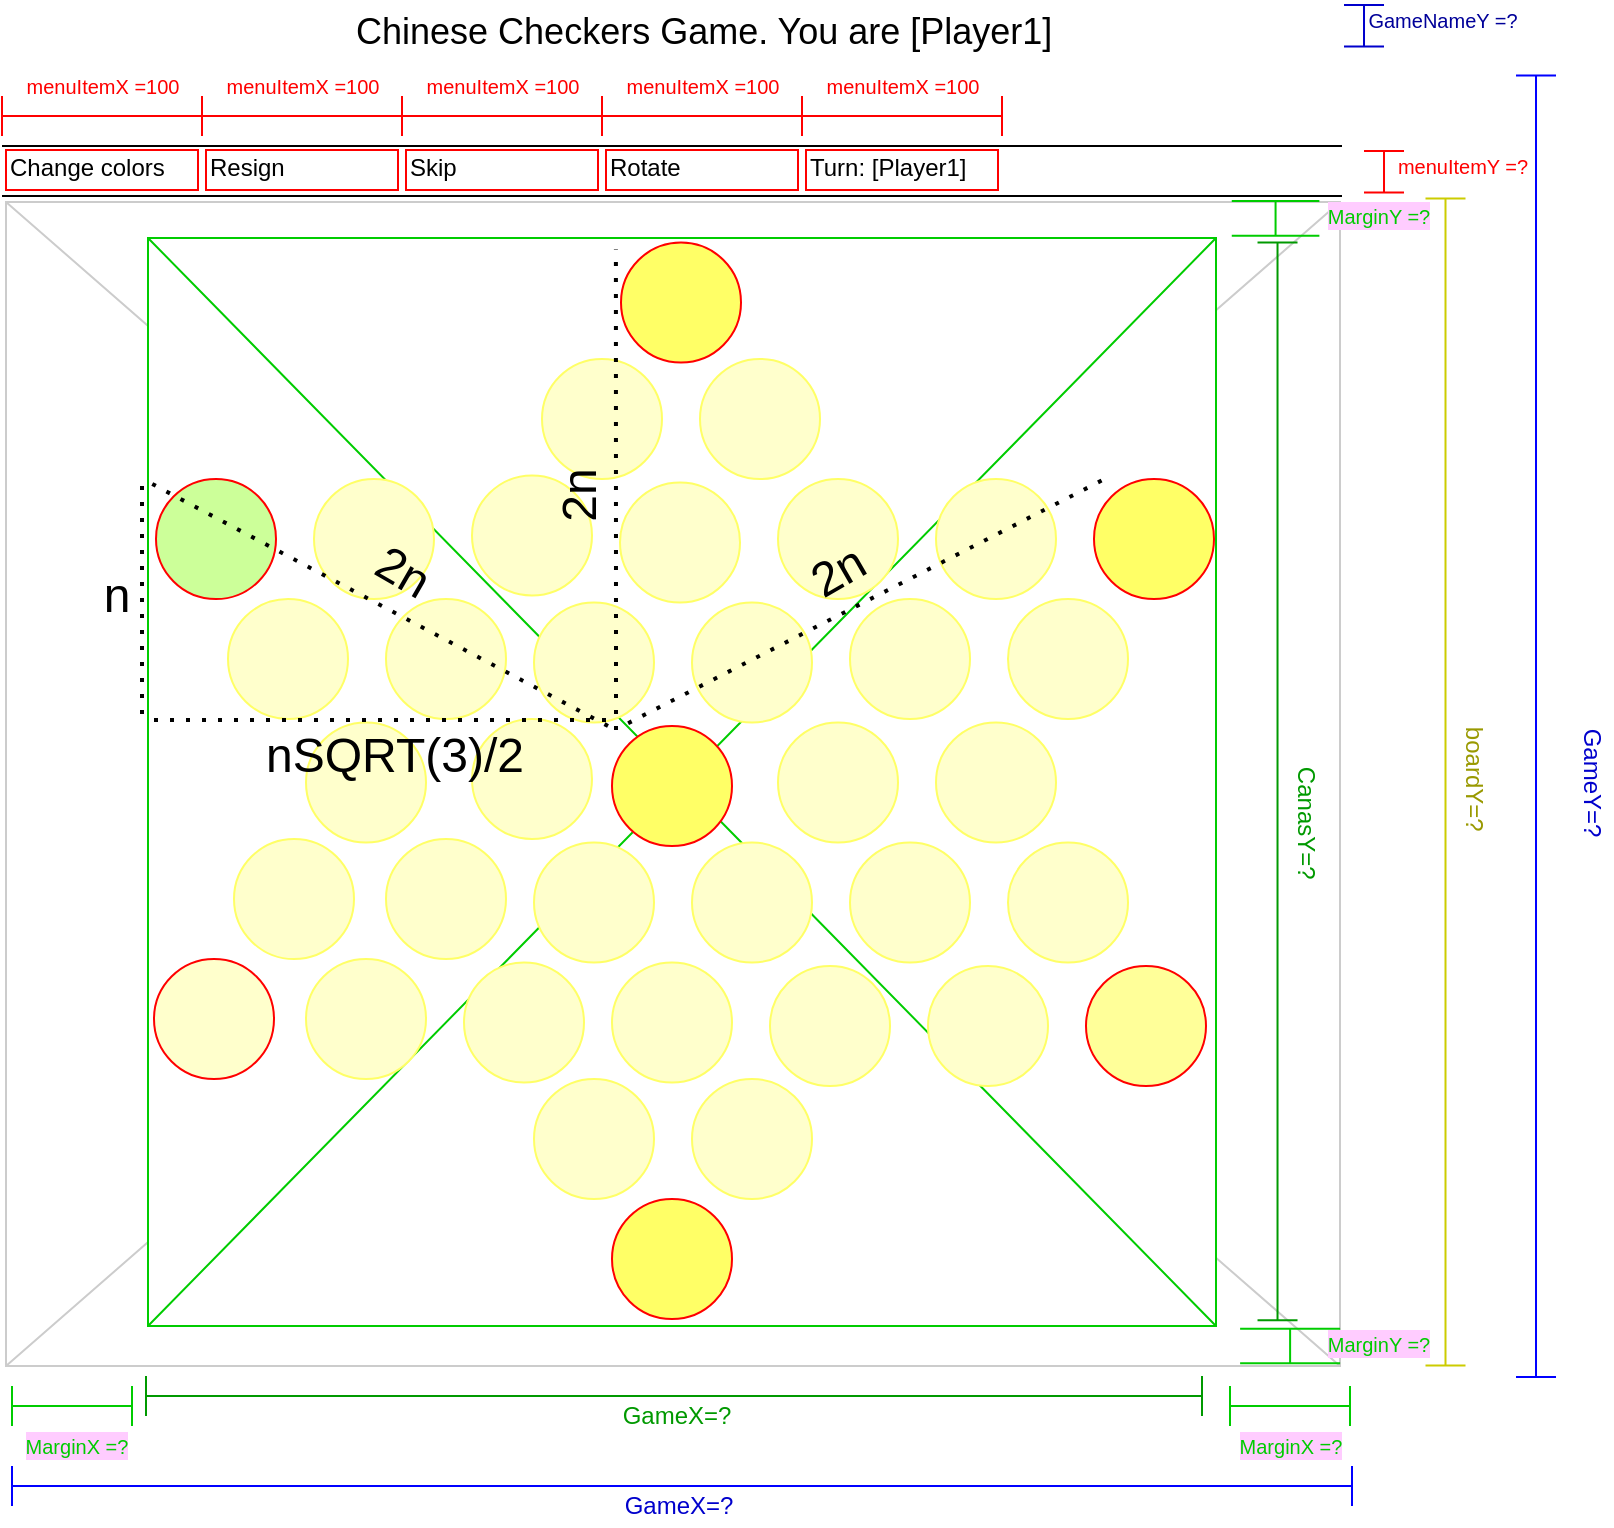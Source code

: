<mxfile version="14.1.1" type="github">
  <diagram name="Page-1" id="f1b7ffb7-ca1e-a977-7cf5-a751b3c06c05">
    <mxGraphModel dx="1651" dy="735" grid="1" gridSize="10" guides="1" tooltips="1" connect="1" arrows="1" fold="1" page="1" pageScale="1" pageWidth="826" pageHeight="1169" background="#ffffff" math="0" shadow="0">
      <root>
        <mxCell id="0" />
        <mxCell id="1" parent="0" />
        <mxCell id="13" value="" style="verticalLabelPosition=bottom;verticalAlign=top;strokeWidth=1;shape=mxgraph.mockup.graphics.iconGrid;strokeColor=#CCCCCC;gridSize=1,1;" parent="1" vertex="1">
          <mxGeometry x="2" y="108" width="667" height="582" as="geometry" />
        </mxCell>
        <mxCell id="2" value="Chinese Checkers Game. You are [Player1]" style="text;spacingTop=-5;fontSize=18;fontStyle=0" parent="1" vertex="1">
          <mxGeometry x="175" y="10" width="350" height="30" as="geometry" />
        </mxCell>
        <mxCell id="3" value="" style="line;strokeWidth=1" parent="1" vertex="1">
          <mxGeometry y="75" width="670" height="10" as="geometry" />
        </mxCell>
        <mxCell id="4" value="" style="line;strokeWidth=1" parent="1" vertex="1">
          <mxGeometry y="100" width="670" height="10" as="geometry" />
        </mxCell>
        <mxCell id="5" value="Change colors" style="text;spacingTop=-5;strokeColor=#FF0000;" parent="1" vertex="1">
          <mxGeometry x="2" y="82" width="96" height="20" as="geometry" />
        </mxCell>
        <mxCell id="onRxSC0vhNo62aeHE-lM-69" value="" style="shape=crossbar;whiteSpace=wrap;html=1;rounded=1;rotation=-90;strokeColor=#CCCC00;fillColor=#FFFF66;shadow=0;" vertex="1" parent="1">
          <mxGeometry x="430" y="388" width="583.5" height="20" as="geometry" />
        </mxCell>
        <mxCell id="onRxSC0vhNo62aeHE-lM-70" value="" style="shape=crossbar;whiteSpace=wrap;html=1;rounded=1;rotation=0;strokeColor=#0000FF;fillColor=#FFFFFF;shadow=0;" vertex="1" parent="1">
          <mxGeometry x="5" y="740" width="670" height="20" as="geometry" />
        </mxCell>
        <mxCell id="onRxSC0vhNo62aeHE-lM-72" value="" style="shape=crossbar;whiteSpace=wrap;html=1;rounded=1;rotation=0;strokeColor=#FF0000;fillColor=#FFFFFF;shadow=0;" vertex="1" parent="1">
          <mxGeometry y="55" width="100" height="20" as="geometry" />
        </mxCell>
        <mxCell id="onRxSC0vhNo62aeHE-lM-73" value="" style="shape=crossbar;whiteSpace=wrap;html=1;rounded=1;rotation=0;strokeColor=#FF0000;fillColor=#FFFFFF;shadow=0;" vertex="1" parent="1">
          <mxGeometry x="100" y="55" width="100" height="20" as="geometry" />
        </mxCell>
        <mxCell id="onRxSC0vhNo62aeHE-lM-77" value="" style="shape=crossbar;whiteSpace=wrap;html=1;rounded=1;rotation=0;strokeColor=#FF0000;fillColor=#FFFFFF;shadow=0;" vertex="1" parent="1">
          <mxGeometry x="200" y="55" width="100" height="20" as="geometry" />
        </mxCell>
        <mxCell id="onRxSC0vhNo62aeHE-lM-78" value="" style="shape=crossbar;whiteSpace=wrap;html=1;rounded=1;rotation=0;strokeColor=#FF0000;fillColor=#FFFFFF;shadow=0;" vertex="1" parent="1">
          <mxGeometry x="300" y="55" width="100" height="20" as="geometry" />
        </mxCell>
        <mxCell id="onRxSC0vhNo62aeHE-lM-79" value="" style="shape=crossbar;whiteSpace=wrap;html=1;rounded=1;rotation=0;strokeColor=#FF0000;fillColor=#FFFFFF;shadow=0;" vertex="1" parent="1">
          <mxGeometry x="400" y="55" width="100" height="20" as="geometry" />
        </mxCell>
        <mxCell id="onRxSC0vhNo62aeHE-lM-80" value="" style="shape=crossbar;whiteSpace=wrap;html=1;rounded=1;rotation=90;strokeColor=#FF0000;fillColor=#FFFFFF;shadow=0;" vertex="1" parent="1">
          <mxGeometry x="680.63" y="82.88" width="20.75" height="20" as="geometry" />
        </mxCell>
        <mxCell id="onRxSC0vhNo62aeHE-lM-82" value="&lt;font style=&quot;font-size: 10px&quot; color=&quot;#FF0000&quot;&gt;menuItemX =100&lt;/font&gt;" style="text;html=1;resizable=0;autosize=1;align=center;verticalAlign=middle;points=[];fillColor=none;strokeColor=none;rounded=0;shadow=0;" vertex="1" parent="1">
          <mxGeometry x="105" y="40" width="90" height="20" as="geometry" />
        </mxCell>
        <mxCell id="onRxSC0vhNo62aeHE-lM-83" value="&lt;font style=&quot;font-size: 10px&quot; color=&quot;#FF0000&quot;&gt;menuItemX =100&lt;/font&gt;" style="text;html=1;resizable=0;autosize=1;align=center;verticalAlign=middle;points=[];fillColor=none;strokeColor=none;rounded=0;shadow=0;" vertex="1" parent="1">
          <mxGeometry x="5" y="40" width="90" height="20" as="geometry" />
        </mxCell>
        <mxCell id="onRxSC0vhNo62aeHE-lM-84" value="&lt;font style=&quot;font-size: 10px&quot; color=&quot;#FF0000&quot;&gt;menuItemX =100&lt;/font&gt;" style="text;html=1;resizable=0;autosize=1;align=center;verticalAlign=middle;points=[];fillColor=none;strokeColor=none;rounded=0;shadow=0;" vertex="1" parent="1">
          <mxGeometry x="205" y="40" width="90" height="20" as="geometry" />
        </mxCell>
        <mxCell id="onRxSC0vhNo62aeHE-lM-85" value="&lt;font style=&quot;font-size: 10px&quot; color=&quot;#FF0000&quot;&gt;menuItemX =100&lt;/font&gt;" style="text;html=1;resizable=0;autosize=1;align=center;verticalAlign=middle;points=[];fillColor=none;strokeColor=none;rounded=0;shadow=0;" vertex="1" parent="1">
          <mxGeometry x="305" y="40" width="90" height="20" as="geometry" />
        </mxCell>
        <mxCell id="onRxSC0vhNo62aeHE-lM-86" value="&lt;font style=&quot;font-size: 10px&quot; color=&quot;#FF0000&quot;&gt;menuItemX =100&lt;/font&gt;" style="text;html=1;resizable=0;autosize=1;align=center;verticalAlign=middle;points=[];fillColor=none;strokeColor=none;rounded=0;shadow=0;" vertex="1" parent="1">
          <mxGeometry x="405" y="40" width="90" height="20" as="geometry" />
        </mxCell>
        <mxCell id="onRxSC0vhNo62aeHE-lM-87" value="&lt;font style=&quot;font-size: 10px&quot; color=&quot;#FF0000&quot;&gt;menuItemY =?&lt;/font&gt;" style="text;html=1;resizable=0;autosize=1;align=center;verticalAlign=middle;points=[];fillColor=none;strokeColor=none;rounded=0;shadow=0;" vertex="1" parent="1">
          <mxGeometry x="690" y="80" width="80" height="20" as="geometry" />
        </mxCell>
        <mxCell id="onRxSC0vhNo62aeHE-lM-88" value="" style="shape=crossbar;whiteSpace=wrap;html=1;rounded=1;rotation=-90;strokeColor=#0000FF;fillColor=#FFFFFF;shadow=0;" vertex="1" parent="1">
          <mxGeometry x="441.63" y="360.13" width="650.75" height="20" as="geometry" />
        </mxCell>
        <mxCell id="onRxSC0vhNo62aeHE-lM-93" value="Resign" style="text;spacingTop=-5;strokeColor=#FF0000;" vertex="1" parent="1">
          <mxGeometry x="102" y="82" width="96" height="20" as="geometry" />
        </mxCell>
        <mxCell id="onRxSC0vhNo62aeHE-lM-94" value="Skip" style="text;spacingTop=-5;strokeColor=#FF0000;" vertex="1" parent="1">
          <mxGeometry x="202" y="82" width="96" height="20" as="geometry" />
        </mxCell>
        <mxCell id="onRxSC0vhNo62aeHE-lM-95" value="Rotate" style="text;spacingTop=-5;strokeColor=#FF0000;" vertex="1" parent="1">
          <mxGeometry x="302" y="82" width="96" height="20" as="geometry" />
        </mxCell>
        <mxCell id="onRxSC0vhNo62aeHE-lM-96" value="Turn: [Player1]" style="text;spacingTop=-5;strokeColor=#FF0000;" vertex="1" parent="1">
          <mxGeometry x="402" y="82" width="96" height="20" as="geometry" />
        </mxCell>
        <mxCell id="onRxSC0vhNo62aeHE-lM-98" value="" style="verticalLabelPosition=bottom;verticalAlign=top;strokeWidth=1;shape=mxgraph.mockup.graphics.iconGrid;strokeColor=#00CC00;gridSize=1,1;" vertex="1" parent="1">
          <mxGeometry x="73" y="126" width="534" height="544" as="geometry" />
        </mxCell>
        <mxCell id="onRxSC0vhNo62aeHE-lM-133" value="" style="ellipse;whiteSpace=wrap;html=1;aspect=fixed;shadow=0;strokeColor=#FFFF66;fillColor=#FFFFCC;" vertex="1" parent="1">
          <mxGeometry x="266" y="308.25" width="60" height="60" as="geometry" />
        </mxCell>
        <mxCell id="onRxSC0vhNo62aeHE-lM-137" value="" style="ellipse;whiteSpace=wrap;html=1;aspect=fixed;shadow=0;strokeColor=#FFFF66;fillColor=#FFFFCC;" vertex="1" parent="1">
          <mxGeometry x="345" y="308.25" width="60" height="60" as="geometry" />
        </mxCell>
        <mxCell id="onRxSC0vhNo62aeHE-lM-138" value="" style="ellipse;whiteSpace=wrap;html=1;aspect=fixed;shadow=0;strokeColor=#FFFF66;fillColor=#FFFFCC;" vertex="1" parent="1">
          <mxGeometry x="266" y="428.25" width="60" height="60" as="geometry" />
        </mxCell>
        <mxCell id="onRxSC0vhNo62aeHE-lM-139" value="" style="ellipse;whiteSpace=wrap;html=1;aspect=fixed;shadow=0;strokeColor=#FFFF66;fillColor=#FFFFCC;" vertex="1" parent="1">
          <mxGeometry x="345" y="428.25" width="60" height="60" as="geometry" />
        </mxCell>
        <mxCell id="onRxSC0vhNo62aeHE-lM-143" value="" style="ellipse;whiteSpace=wrap;html=1;aspect=fixed;shadow=0;strokeColor=#FF0000;fillColor=#FFFF66;" vertex="1" parent="1">
          <mxGeometry x="305" y="370" width="60" height="60" as="geometry" />
        </mxCell>
        <mxCell id="onRxSC0vhNo62aeHE-lM-144" value="" style="ellipse;whiteSpace=wrap;html=1;aspect=fixed;shadow=0;strokeColor=#FFFF66;fillColor=#FFFFCC;" vertex="1" parent="1">
          <mxGeometry x="270" y="186.5" width="60" height="60" as="geometry" />
        </mxCell>
        <mxCell id="onRxSC0vhNo62aeHE-lM-145" value="" style="ellipse;whiteSpace=wrap;html=1;aspect=fixed;shadow=0;strokeColor=#FF0000;fillColor=#FFFF66;" vertex="1" parent="1">
          <mxGeometry x="309.5" y="128.25" width="60" height="60" as="geometry" />
        </mxCell>
        <mxCell id="onRxSC0vhNo62aeHE-lM-146" value="" style="ellipse;whiteSpace=wrap;html=1;aspect=fixed;shadow=0;strokeColor=#FFFF66;fillColor=#FFFFCC;" vertex="1" parent="1">
          <mxGeometry x="349" y="186.5" width="60" height="60" as="geometry" />
        </mxCell>
        <mxCell id="onRxSC0vhNo62aeHE-lM-149" value="" style="ellipse;whiteSpace=wrap;html=1;aspect=fixed;shadow=0;strokeColor=#FFFF66;fillColor=#FFFFCC;" vertex="1" parent="1">
          <mxGeometry x="309" y="248.25" width="60" height="60" as="geometry" />
        </mxCell>
        <mxCell id="onRxSC0vhNo62aeHE-lM-150" value="" style="ellipse;whiteSpace=wrap;html=1;aspect=fixed;shadow=0;strokeColor=#FF0000;fillColor=#FFFF66;" vertex="1" parent="1">
          <mxGeometry x="305" y="606.5" width="60" height="60" as="geometry" />
        </mxCell>
        <mxCell id="onRxSC0vhNo62aeHE-lM-151" value="" style="ellipse;whiteSpace=wrap;html=1;aspect=fixed;shadow=0;strokeColor=#FFFF66;fillColor=#FFFFCC;" vertex="1" parent="1">
          <mxGeometry x="266" y="546.5" width="60" height="60" as="geometry" />
        </mxCell>
        <mxCell id="onRxSC0vhNo62aeHE-lM-152" value="" style="ellipse;whiteSpace=wrap;html=1;aspect=fixed;shadow=0;strokeColor=#FFFF66;fillColor=#FFFFCC;" vertex="1" parent="1">
          <mxGeometry x="345" y="546.5" width="60" height="60" as="geometry" />
        </mxCell>
        <mxCell id="onRxSC0vhNo62aeHE-lM-155" value="" style="ellipse;whiteSpace=wrap;html=1;aspect=fixed;shadow=0;strokeColor=#FFFF66;fillColor=#FFFFCC;" vertex="1" parent="1">
          <mxGeometry x="305" y="488.25" width="60" height="60" as="geometry" />
        </mxCell>
        <mxCell id="onRxSC0vhNo62aeHE-lM-156" value="" style="ellipse;whiteSpace=wrap;html=1;aspect=fixed;shadow=0;strokeColor=#FFFF66;fillColor=#FFFFCC;" vertex="1" parent="1">
          <mxGeometry x="424" y="306.5" width="60" height="60" as="geometry" />
        </mxCell>
        <mxCell id="onRxSC0vhNo62aeHE-lM-157" value="" style="ellipse;whiteSpace=wrap;html=1;aspect=fixed;shadow=0;strokeColor=#FFFF66;fillColor=#FFFFCC;" vertex="1" parent="1">
          <mxGeometry x="503" y="306.5" width="60" height="60" as="geometry" />
        </mxCell>
        <mxCell id="onRxSC0vhNo62aeHE-lM-161" value="" style="ellipse;whiteSpace=wrap;html=1;aspect=fixed;shadow=0;strokeColor=#FF0000;fillColor=#FFFF66;" vertex="1" parent="1">
          <mxGeometry x="546" y="246.5" width="60" height="60" as="geometry" />
        </mxCell>
        <mxCell id="onRxSC0vhNo62aeHE-lM-162" value="" style="ellipse;whiteSpace=wrap;html=1;aspect=fixed;shadow=0;strokeColor=#FFFF66;fillColor=#FFFFCC;" vertex="1" parent="1">
          <mxGeometry x="388" y="246.5" width="60" height="60" as="geometry" />
        </mxCell>
        <mxCell id="onRxSC0vhNo62aeHE-lM-163" value="" style="ellipse;whiteSpace=wrap;html=1;aspect=fixed;shadow=0;strokeColor=#FFFF66;fillColor=#FFFFCC;" vertex="1" parent="1">
          <mxGeometry x="467" y="246.5" width="60" height="60" as="geometry" />
        </mxCell>
        <mxCell id="onRxSC0vhNo62aeHE-lM-164" value="" style="ellipse;whiteSpace=wrap;html=1;aspect=fixed;shadow=0;strokeColor=#FFFF66;fillColor=#FFFFCC;" vertex="1" parent="1">
          <mxGeometry x="424" y="428.25" width="60" height="60" as="geometry" />
        </mxCell>
        <mxCell id="onRxSC0vhNo62aeHE-lM-165" value="" style="ellipse;whiteSpace=wrap;html=1;aspect=fixed;shadow=0;strokeColor=#FFFF66;fillColor=#FFFFCC;" vertex="1" parent="1">
          <mxGeometry x="503" y="428.25" width="60" height="60" as="geometry" />
        </mxCell>
        <mxCell id="onRxSC0vhNo62aeHE-lM-166" value="" style="ellipse;whiteSpace=wrap;html=1;aspect=fixed;shadow=0;strokeColor=#FF0000;fillColor=#FFFF99;" vertex="1" parent="1">
          <mxGeometry x="542" y="490" width="60" height="60" as="geometry" />
        </mxCell>
        <mxCell id="onRxSC0vhNo62aeHE-lM-167" value="" style="ellipse;whiteSpace=wrap;html=1;aspect=fixed;shadow=0;strokeColor=#FFFF66;fillColor=#FFFFCC;" vertex="1" parent="1">
          <mxGeometry x="384" y="490" width="60" height="60" as="geometry" />
        </mxCell>
        <mxCell id="onRxSC0vhNo62aeHE-lM-168" value="" style="ellipse;whiteSpace=wrap;html=1;aspect=fixed;shadow=0;strokeColor=#FFFF66;fillColor=#FFFFCC;" vertex="1" parent="1">
          <mxGeometry x="463" y="490" width="60" height="60" as="geometry" />
        </mxCell>
        <mxCell id="onRxSC0vhNo62aeHE-lM-170" value="" style="ellipse;whiteSpace=wrap;html=1;aspect=fixed;shadow=0;strokeColor=#FFFF66;fillColor=#FFFFCC;" vertex="1" parent="1">
          <mxGeometry x="388" y="368.25" width="60" height="60" as="geometry" />
        </mxCell>
        <mxCell id="onRxSC0vhNo62aeHE-lM-171" value="" style="ellipse;whiteSpace=wrap;html=1;aspect=fixed;shadow=0;strokeColor=#FFFF66;fillColor=#FFFFCC;" vertex="1" parent="1">
          <mxGeometry x="467" y="368.25" width="60" height="60" as="geometry" />
        </mxCell>
        <mxCell id="onRxSC0vhNo62aeHE-lM-172" value="" style="ellipse;whiteSpace=wrap;html=1;aspect=fixed;shadow=0;strokeColor=#FFFF66;fillColor=#FFFFCC;" vertex="1" parent="1">
          <mxGeometry x="113" y="306.5" width="60" height="60" as="geometry" />
        </mxCell>
        <mxCell id="onRxSC0vhNo62aeHE-lM-173" value="" style="ellipse;whiteSpace=wrap;html=1;aspect=fixed;shadow=0;strokeColor=#FFFF66;fillColor=#FFFFCC;" vertex="1" parent="1">
          <mxGeometry x="192" y="306.5" width="60" height="60" as="geometry" />
        </mxCell>
        <mxCell id="onRxSC0vhNo62aeHE-lM-174" value="" style="ellipse;whiteSpace=wrap;html=1;aspect=fixed;shadow=0;strokeColor=#FFFF66;fillColor=#FFFFCC;" vertex="1" parent="1">
          <mxGeometry x="116" y="426.5" width="60" height="60" as="geometry" />
        </mxCell>
        <mxCell id="onRxSC0vhNo62aeHE-lM-175" value="" style="ellipse;whiteSpace=wrap;html=1;aspect=fixed;shadow=0;strokeColor=#FFFF66;fillColor=#FFFFCC;" vertex="1" parent="1">
          <mxGeometry x="192" y="426.5" width="60" height="60" as="geometry" />
        </mxCell>
        <mxCell id="onRxSC0vhNo62aeHE-lM-177" value="" style="ellipse;whiteSpace=wrap;html=1;aspect=fixed;shadow=0;strokeColor=#FFFF66;fillColor=#FFFFCC;" vertex="1" parent="1">
          <mxGeometry x="152" y="368.25" width="60" height="60" as="geometry" />
        </mxCell>
        <mxCell id="onRxSC0vhNo62aeHE-lM-178" value="" style="ellipse;whiteSpace=wrap;html=1;aspect=fixed;shadow=0;strokeColor=#FF0000;fillColor=#CCFF99;" vertex="1" parent="1">
          <mxGeometry x="77" y="246.5" width="60" height="60" as="geometry" />
        </mxCell>
        <mxCell id="onRxSC0vhNo62aeHE-lM-179" value="" style="ellipse;whiteSpace=wrap;html=1;aspect=fixed;shadow=0;strokeColor=#FFFF66;fillColor=#FFFFCC;" vertex="1" parent="1">
          <mxGeometry x="156" y="246.5" width="60" height="60" as="geometry" />
        </mxCell>
        <mxCell id="onRxSC0vhNo62aeHE-lM-180" value="" style="ellipse;whiteSpace=wrap;html=1;aspect=fixed;shadow=0;strokeColor=#FF0000;fillColor=#FFFFCC;" vertex="1" parent="1">
          <mxGeometry x="76" y="486.5" width="60" height="60" as="geometry" />
        </mxCell>
        <mxCell id="onRxSC0vhNo62aeHE-lM-181" value="" style="ellipse;whiteSpace=wrap;html=1;aspect=fixed;shadow=0;strokeColor=#FFFF66;fillColor=#FFFFCC;" vertex="1" parent="1">
          <mxGeometry x="152" y="486.5" width="60" height="60" as="geometry" />
        </mxCell>
        <mxCell id="onRxSC0vhNo62aeHE-lM-182" value="" style="ellipse;whiteSpace=wrap;html=1;aspect=fixed;shadow=0;strokeColor=#FFFF66;fillColor=#FFFFCC;" vertex="1" parent="1">
          <mxGeometry x="235" y="244.75" width="60" height="60" as="geometry" />
        </mxCell>
        <mxCell id="onRxSC0vhNo62aeHE-lM-183" value="" style="ellipse;whiteSpace=wrap;html=1;aspect=fixed;shadow=0;strokeColor=#FFFF66;fillColor=#FFFFCC;" vertex="1" parent="1">
          <mxGeometry x="231" y="488.25" width="60" height="60" as="geometry" />
        </mxCell>
        <mxCell id="onRxSC0vhNo62aeHE-lM-184" value="" style="ellipse;whiteSpace=wrap;html=1;aspect=fixed;shadow=0;strokeColor=#FFFF66;fillColor=#FFFFCC;" vertex="1" parent="1">
          <mxGeometry x="235" y="366.5" width="60" height="60" as="geometry" />
        </mxCell>
        <mxCell id="onRxSC0vhNo62aeHE-lM-186" value="" style="shape=crossbar;whiteSpace=wrap;html=1;rounded=1;rotation=90;strokeColor=#00CC00;fillColor=#FFFFFF;shadow=0;" vertex="1" parent="1">
          <mxGeometry x="628.1" y="94.29" width="17.37" height="43.81" as="geometry" />
        </mxCell>
        <mxCell id="onRxSC0vhNo62aeHE-lM-187" value="&lt;div&gt;&lt;span style=&quot;background-color: rgb(255 , 204 , 255)&quot;&gt;&lt;font style=&quot;font-size: 10px&quot; color=&quot;#00CC00&quot;&gt;&lt;span style=&quot;background-color: rgb(255 , 204 , 255)&quot;&gt;&lt;font style=&quot;font-size: 10px&quot; color=&quot;#00CC00&quot;&gt;MarginY&lt;/font&gt;&lt;/span&gt;&lt;span style=&quot;background-color: rgb(255 , 204 , 255)&quot;&gt;&lt;/span&gt; =?&lt;/font&gt;&lt;/span&gt;&lt;/div&gt;" style="text;html=1;resizable=0;autosize=1;align=center;verticalAlign=middle;points=[];fillColor=none;strokeColor=none;rounded=0;shadow=0;" vertex="1" parent="1">
          <mxGeometry x="652.68" y="105" width="70" height="20" as="geometry" />
        </mxCell>
        <mxCell id="onRxSC0vhNo62aeHE-lM-188" value="&lt;font color=&quot;#999900&quot;&gt;boardY=?&lt;/font&gt;" style="text;html=1;resizable=0;autosize=1;align=center;verticalAlign=middle;points=[];fillColor=none;strokeColor=none;rounded=0;shadow=0;rotation=90;" vertex="1" parent="1">
          <mxGeometry x="701.38" y="386.5" width="70" height="20" as="geometry" />
        </mxCell>
        <mxCell id="onRxSC0vhNo62aeHE-lM-189" value="&lt;font color=&quot;#0000CC&quot;&gt;GameY=?&lt;/font&gt;" style="text;html=1;resizable=0;autosize=1;align=center;verticalAlign=middle;points=[];fillColor=none;strokeColor=none;rounded=0;shadow=0;rotation=90;" vertex="1" parent="1">
          <mxGeometry x="760" y="388" width="70" height="20" as="geometry" />
        </mxCell>
        <mxCell id="onRxSC0vhNo62aeHE-lM-190" value="&lt;div&gt;&lt;font color=&quot;#0000CC&quot;&gt;GameX=?&lt;/font&gt;&lt;/div&gt;" style="text;html=1;resizable=0;autosize=1;align=center;verticalAlign=middle;points=[];fillColor=none;strokeColor=none;rounded=0;shadow=0;rotation=0;" vertex="1" parent="1">
          <mxGeometry x="303" y="750" width="70" height="20" as="geometry" />
        </mxCell>
        <mxCell id="onRxSC0vhNo62aeHE-lM-195" value="" style="shape=crossbar;whiteSpace=wrap;html=1;rounded=1;rotation=90;strokeColor=#00CC00;fillColor=#FFFFFF;shadow=0;" vertex="1" parent="1">
          <mxGeometry x="635.37" y="655" width="17.37" height="50" as="geometry" />
        </mxCell>
        <mxCell id="onRxSC0vhNo62aeHE-lM-196" value="&lt;span style=&quot;background-color: rgb(255 , 204 , 255)&quot;&gt;&lt;font style=&quot;font-size: 10px&quot; color=&quot;#00CC00&quot;&gt;&lt;span style=&quot;background-color: rgb(255 , 204 , 255)&quot;&gt;&lt;font style=&quot;font-size: 10px&quot; color=&quot;#00CC00&quot;&gt;MarginX&lt;/font&gt;&lt;/span&gt; =?&lt;/font&gt;&lt;/span&gt;" style="text;html=1;resizable=0;autosize=1;align=center;verticalAlign=middle;points=[];fillColor=none;strokeColor=none;rounded=0;shadow=0;" vertex="1" parent="1">
          <mxGeometry x="609" y="720" width="70" height="20" as="geometry" />
        </mxCell>
        <mxCell id="onRxSC0vhNo62aeHE-lM-198" value="&lt;div&gt;&lt;span style=&quot;background-color: rgb(255 , 204 , 255)&quot;&gt;&lt;font style=&quot;font-size: 10px&quot; color=&quot;#00CC00&quot;&gt;&lt;span style=&quot;background-color: rgb(255 , 204 , 255)&quot;&gt;&lt;font style=&quot;font-size: 10px&quot; color=&quot;#00CC00&quot;&gt;MarginY&lt;/font&gt;&lt;/span&gt;&lt;span style=&quot;background-color: rgb(255 , 204 , 255)&quot;&gt;&lt;/span&gt; =?&lt;/font&gt;&lt;/span&gt;&lt;/div&gt;" style="text;html=1;resizable=0;autosize=1;align=center;verticalAlign=middle;points=[];fillColor=none;strokeColor=none;rounded=0;shadow=0;" vertex="1" parent="1">
          <mxGeometry x="653.06" y="669" width="70" height="20" as="geometry" />
        </mxCell>
        <mxCell id="onRxSC0vhNo62aeHE-lM-200" value="" style="shape=crossbar;whiteSpace=wrap;html=1;rounded=1;rotation=0;strokeColor=#00CC00;fillColor=#FFFFFF;shadow=0;" vertex="1" parent="1">
          <mxGeometry x="5" y="700" width="60" height="20" as="geometry" />
        </mxCell>
        <mxCell id="onRxSC0vhNo62aeHE-lM-201" value="" style="shape=crossbar;whiteSpace=wrap;html=1;rounded=1;rotation=0;strokeColor=#00CC00;fillColor=#FFFFFF;shadow=0;" vertex="1" parent="1">
          <mxGeometry x="614" y="700" width="60" height="20" as="geometry" />
        </mxCell>
        <mxCell id="onRxSC0vhNo62aeHE-lM-202" value="&lt;span style=&quot;background-color: rgb(255 , 204 , 255)&quot;&gt;&lt;font style=&quot;font-size: 10px&quot; color=&quot;#00CC00&quot;&gt;&lt;span style=&quot;background-color: rgb(255 , 204 , 255)&quot;&gt;&lt;font style=&quot;font-size: 10px&quot; color=&quot;#00CC00&quot;&gt;MarginX&lt;/font&gt;&lt;/span&gt; =?&lt;/font&gt;&lt;/span&gt;" style="text;html=1;resizable=0;autosize=1;align=center;verticalAlign=middle;points=[];fillColor=none;strokeColor=none;rounded=0;shadow=0;" vertex="1" parent="1">
          <mxGeometry x="2" y="720" width="70" height="20" as="geometry" />
        </mxCell>
        <mxCell id="onRxSC0vhNo62aeHE-lM-203" value="" style="endArrow=none;dashed=1;html=1;dashPattern=1 3;strokeWidth=2;entryX=0;entryY=0.224;entryDx=0;entryDy=0;entryPerimeter=0;" edge="1" parent="1" target="onRxSC0vhNo62aeHE-lM-98">
          <mxGeometry width="50" height="50" relative="1" as="geometry">
            <mxPoint x="303" y="370" as="sourcePoint" />
            <mxPoint x="353" y="320" as="targetPoint" />
          </mxGeometry>
        </mxCell>
        <mxCell id="onRxSC0vhNo62aeHE-lM-209" value="" style="endArrow=none;dashed=1;html=1;dashPattern=1 3;strokeWidth=2;" edge="1" parent="1">
          <mxGeometry width="50" height="50" relative="1" as="geometry">
            <mxPoint x="302" y="367" as="sourcePoint" />
            <mxPoint x="72" y="367" as="targetPoint" />
          </mxGeometry>
        </mxCell>
        <mxCell id="onRxSC0vhNo62aeHE-lM-210" value="" style="endArrow=none;dashed=1;html=1;dashPattern=1 3;strokeWidth=2;" edge="1" parent="1">
          <mxGeometry width="50" height="50" relative="1" as="geometry">
            <mxPoint x="70" y="250" as="sourcePoint" />
            <mxPoint x="70" y="370" as="targetPoint" />
          </mxGeometry>
        </mxCell>
        <mxCell id="onRxSC0vhNo62aeHE-lM-211" value="&lt;font style=&quot;font-size: 24px&quot;&gt;n&lt;/font&gt;" style="text;html=1;resizable=0;autosize=1;align=center;verticalAlign=middle;points=[];fillColor=none;strokeColor=none;rounded=0;shadow=0;" vertex="1" parent="1">
          <mxGeometry x="42" y="290" width="30" height="30" as="geometry" />
        </mxCell>
        <mxCell id="onRxSC0vhNo62aeHE-lM-213" value="&lt;font style=&quot;font-size: 18px&quot;&gt;&lt;font style=&quot;font-size: 24px&quot;&gt;2&lt;/font&gt;&lt;font style=&quot;font-size: 24px&quot;&gt;n&lt;/font&gt;&lt;/font&gt;" style="text;html=1;resizable=0;autosize=1;align=center;verticalAlign=middle;points=[];fillColor=none;strokeColor=none;rounded=0;shadow=0;rotation=30;" vertex="1" parent="1">
          <mxGeometry x="180" y="278.25" width="40" height="30" as="geometry" />
        </mxCell>
        <mxCell id="onRxSC0vhNo62aeHE-lM-214" value="&lt;font style=&quot;font-size: 24px&quot;&gt;nSQRT(3)/2&lt;/font&gt;" style="text;html=1;resizable=0;autosize=1;align=center;verticalAlign=middle;points=[];fillColor=none;strokeColor=none;rounded=0;shadow=0;" vertex="1" parent="1">
          <mxGeometry x="126" y="370" width="140" height="30" as="geometry" />
        </mxCell>
        <mxCell id="onRxSC0vhNo62aeHE-lM-215" value="" style="endArrow=none;dashed=1;html=1;dashPattern=1 3;strokeWidth=2;entryX=0.425;entryY=0.007;entryDx=0;entryDy=0;entryPerimeter=0;" edge="1" parent="1">
          <mxGeometry width="50" height="50" relative="1" as="geometry">
            <mxPoint x="307" y="372" as="sourcePoint" />
            <mxPoint x="306.95" y="131.808" as="targetPoint" />
            <Array as="points">
              <mxPoint x="307" y="342" />
            </Array>
          </mxGeometry>
        </mxCell>
        <mxCell id="onRxSC0vhNo62aeHE-lM-216" value="&lt;font style=&quot;font-size: 18px&quot;&gt;&lt;font style=&quot;font-size: 24px&quot;&gt;2&lt;/font&gt;&lt;font style=&quot;font-size: 24px&quot;&gt;n&lt;/font&gt;&lt;/font&gt;" style="text;html=1;resizable=0;autosize=1;align=center;verticalAlign=middle;points=[];fillColor=none;strokeColor=none;rounded=0;shadow=0;rotation=-90;" vertex="1" parent="1">
          <mxGeometry x="269" y="240" width="40" height="30" as="geometry" />
        </mxCell>
        <mxCell id="onRxSC0vhNo62aeHE-lM-217" value="" style="endArrow=none;dashed=1;html=1;dashPattern=1 3;strokeWidth=2;entryX=0;entryY=0;entryDx=0;entryDy=0;exitX=0;exitY=0;exitDx=0;exitDy=0;" edge="1" parent="1">
          <mxGeometry width="50" height="50" relative="1" as="geometry">
            <mxPoint x="549.787" y="247.287" as="sourcePoint" />
            <mxPoint x="308.787" y="370.787" as="targetPoint" />
          </mxGeometry>
        </mxCell>
        <mxCell id="onRxSC0vhNo62aeHE-lM-218" value="&lt;font style=&quot;font-size: 18px&quot;&gt;&lt;font style=&quot;font-size: 24px&quot;&gt;2&lt;/font&gt;&lt;font style=&quot;font-size: 24px&quot;&gt;n&lt;/font&gt;&lt;/font&gt;" style="text;html=1;resizable=0;autosize=1;align=center;verticalAlign=middle;points=[];fillColor=none;strokeColor=none;rounded=0;shadow=0;rotation=-30;" vertex="1" parent="1">
          <mxGeometry x="398" y="278.25" width="40" height="30" as="geometry" />
        </mxCell>
        <mxCell id="onRxSC0vhNo62aeHE-lM-221" value="" style="shape=crossbar;whiteSpace=wrap;html=1;rounded=1;rotation=-90;strokeColor=#009900;fillColor=#FFFF66;shadow=0;" vertex="1" parent="1">
          <mxGeometry x="368.32" y="387.7" width="538.88" height="20" as="geometry" />
        </mxCell>
        <mxCell id="onRxSC0vhNo62aeHE-lM-222" value="&lt;div&gt;&lt;font color=&quot;#009900&quot;&gt;CanasY=?&lt;/font&gt;&lt;/div&gt;" style="text;html=1;resizable=0;autosize=1;align=center;verticalAlign=middle;points=[];fillColor=none;strokeColor=none;rounded=0;shadow=0;rotation=90;" vertex="1" parent="1">
          <mxGeometry x="617.38" y="408.5" width="70" height="20" as="geometry" />
        </mxCell>
        <mxCell id="onRxSC0vhNo62aeHE-lM-223" value="" style="shape=crossbar;whiteSpace=wrap;html=1;rounded=1;rotation=0;strokeColor=#009900;fillColor=#FFFFFF;shadow=0;" vertex="1" parent="1">
          <mxGeometry x="72" y="695" width="528" height="20" as="geometry" />
        </mxCell>
        <mxCell id="onRxSC0vhNo62aeHE-lM-224" value="&lt;div&gt;&lt;font color=&quot;#009900&quot;&gt;GameX=?&lt;/font&gt;&lt;/div&gt;" style="text;html=1;resizable=0;autosize=1;align=center;verticalAlign=middle;points=[];fillColor=none;strokeColor=none;rounded=0;shadow=0;rotation=0;" vertex="1" parent="1">
          <mxGeometry x="302" y="705" width="70" height="20" as="geometry" />
        </mxCell>
        <mxCell id="onRxSC0vhNo62aeHE-lM-225" value="" style="shape=crossbar;whiteSpace=wrap;html=1;rounded=1;rotation=90;strokeColor=#0000CC;fillColor=#FFFFFF;shadow=0;" vertex="1" parent="1">
          <mxGeometry x="670.63" y="9.88" width="20.75" height="20" as="geometry" />
        </mxCell>
        <mxCell id="onRxSC0vhNo62aeHE-lM-226" value="&lt;font style=&quot;font-size: 10px&quot; color=&quot;#000099&quot;&gt;GameNameY =?&lt;/font&gt;" style="text;html=1;resizable=0;autosize=1;align=center;verticalAlign=middle;points=[];fillColor=none;strokeColor=none;rounded=0;shadow=0;" vertex="1" parent="1">
          <mxGeometry x="675" y="7" width="90" height="20" as="geometry" />
        </mxCell>
      </root>
    </mxGraphModel>
  </diagram>
</mxfile>
